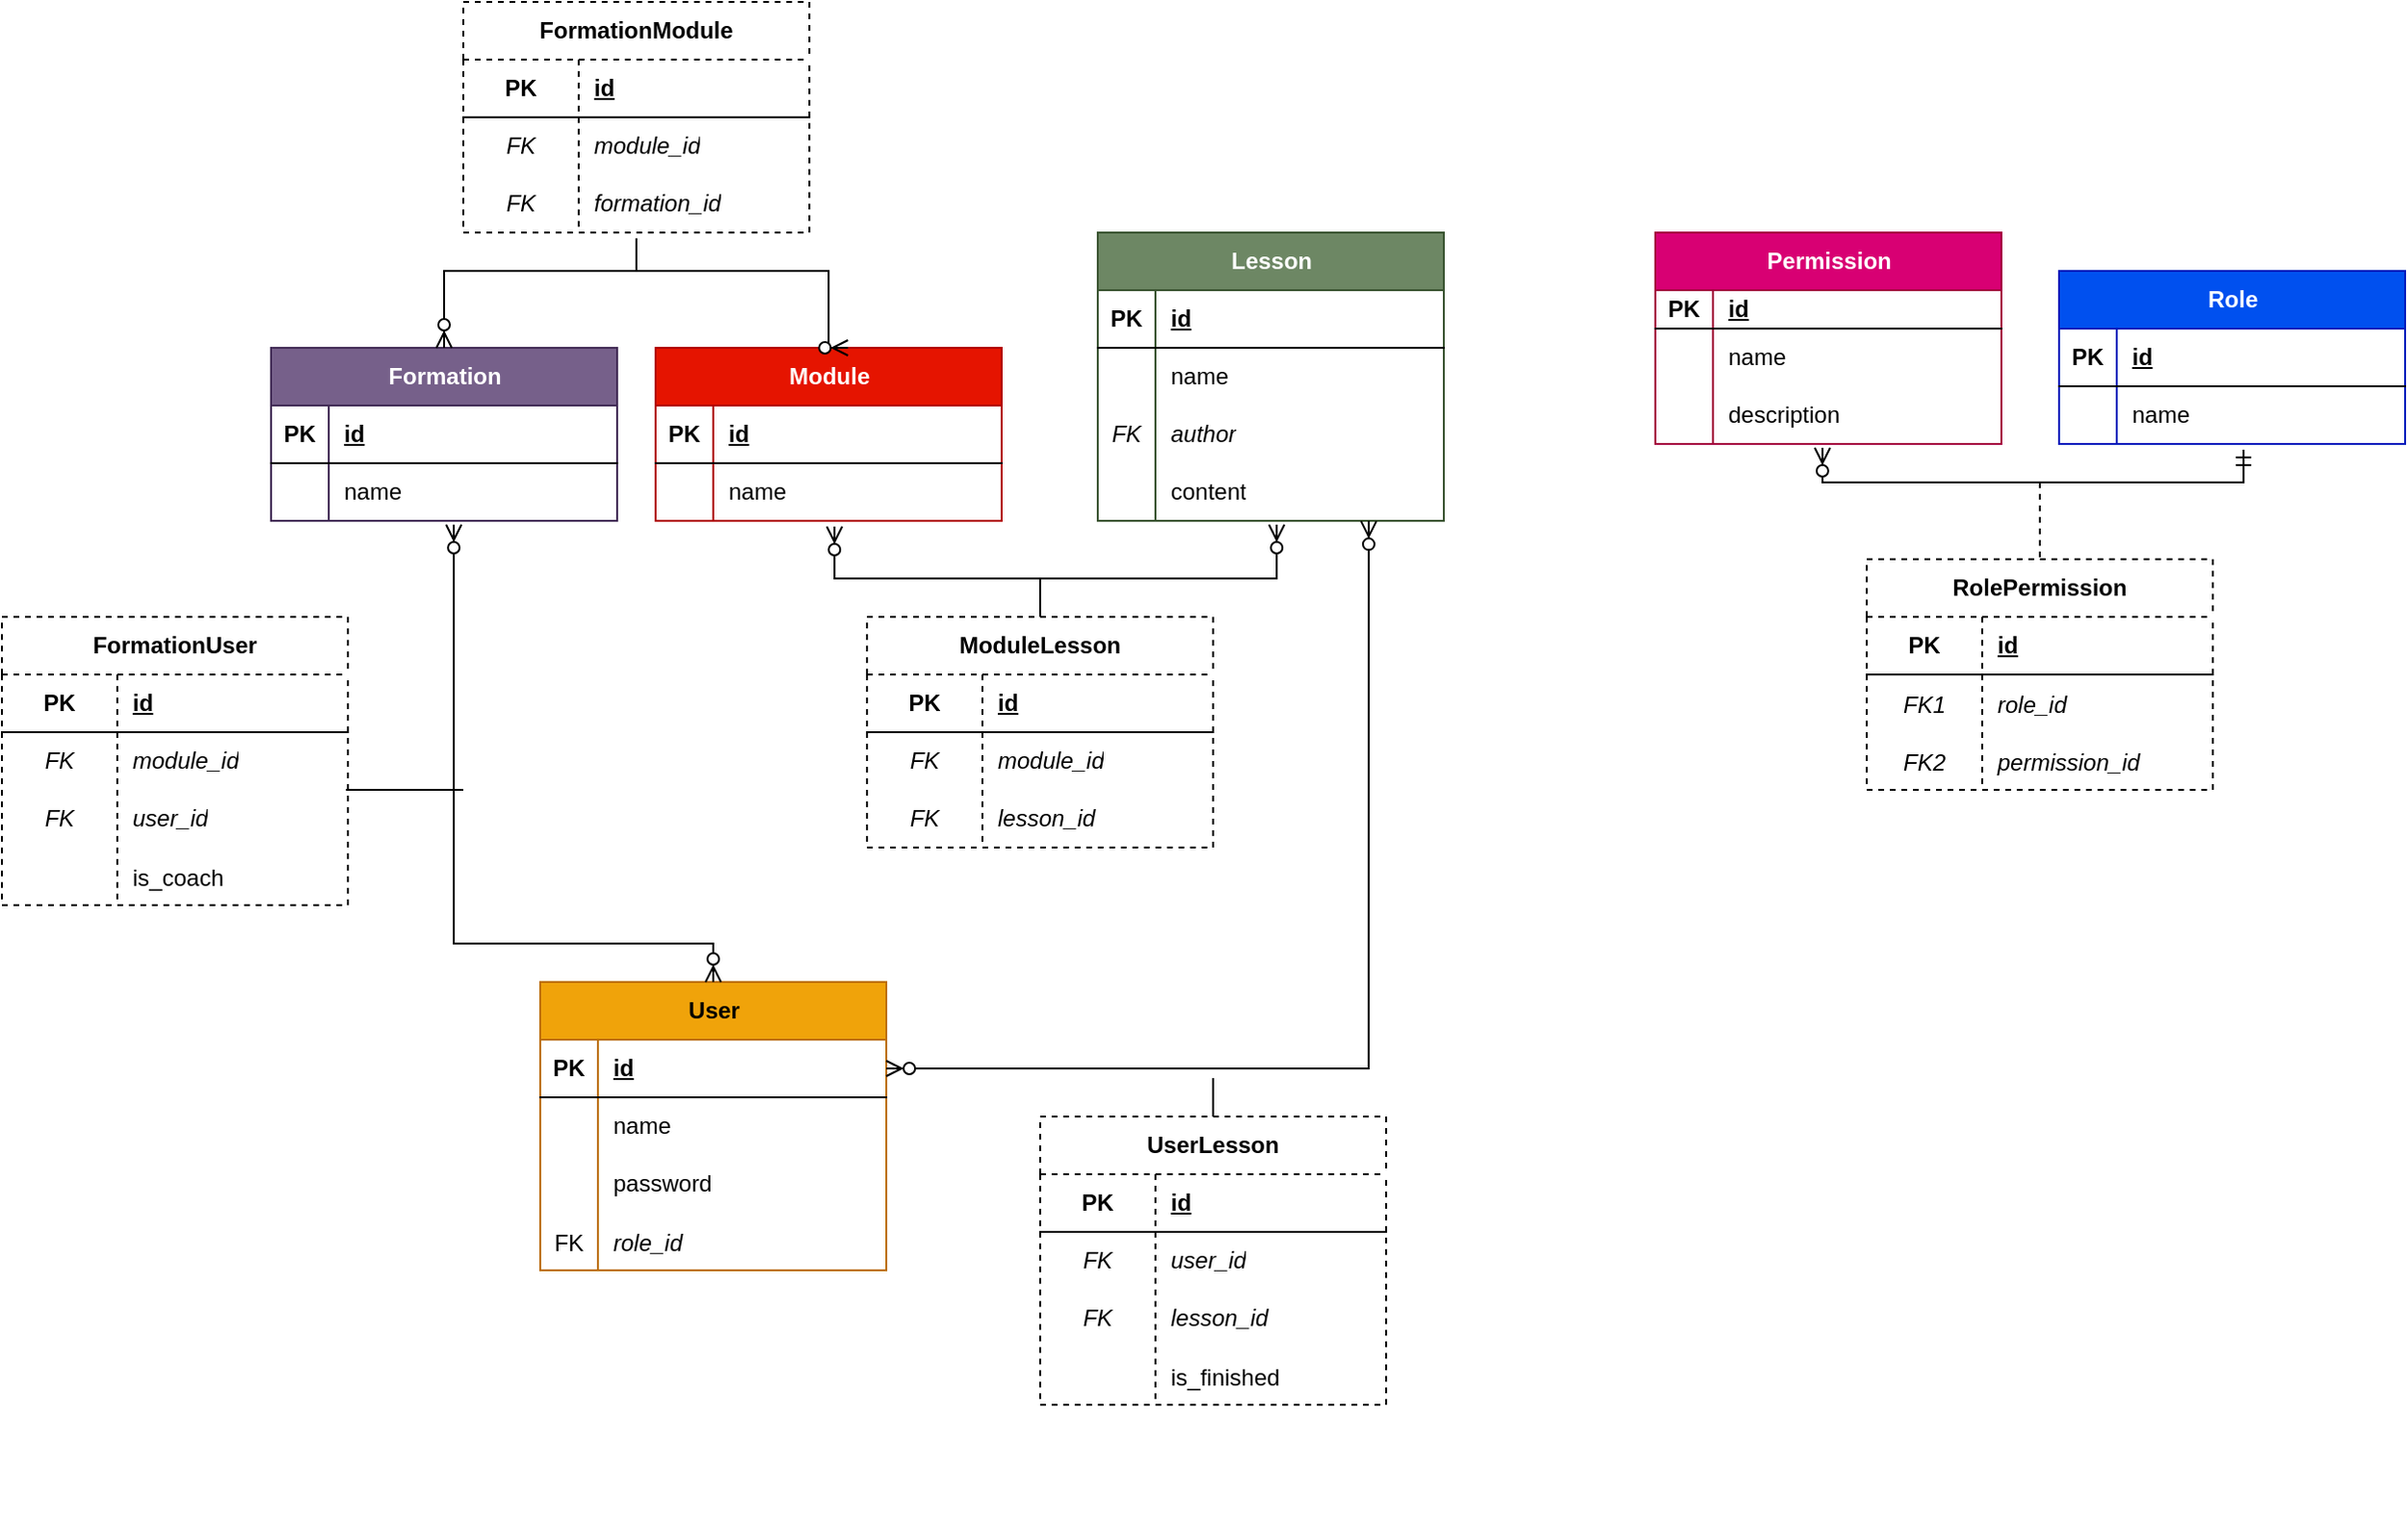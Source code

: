 <mxfile version="21.3.8" type="device">
  <diagram name="Page-1" id="-Mn5NI_oj-N9KPvQMoYc">
    <mxGraphModel dx="1707" dy="1621" grid="1" gridSize="10" guides="1" tooltips="1" connect="1" arrows="1" fold="1" page="1" pageScale="1" pageWidth="827" pageHeight="1169" math="0" shadow="0">
      <root>
        <mxCell id="0" />
        <mxCell id="1" parent="0" />
        <mxCell id="mLdJSYzuoMDJi5uCVays-27" value="Formation" style="shape=table;startSize=30;container=1;collapsible=1;childLayout=tableLayout;fixedRows=1;rowLines=0;fontStyle=1;align=center;resizeLast=1;html=1;labelBackgroundColor=none;fillColor=#76608a;strokeColor=#432D57;fontColor=#ffffff;" parent="1" vertex="1">
          <mxGeometry x="-80" y="-310" width="180" height="90" as="geometry" />
        </mxCell>
        <mxCell id="mLdJSYzuoMDJi5uCVays-28" value="" style="shape=tableRow;horizontal=0;startSize=0;swimlaneHead=0;swimlaneBody=0;fillColor=none;collapsible=0;dropTarget=0;points=[[0,0.5],[1,0.5]];portConstraint=eastwest;top=0;left=0;right=0;bottom=1;labelBackgroundColor=none;" parent="mLdJSYzuoMDJi5uCVays-27" vertex="1">
          <mxGeometry y="30" width="180" height="30" as="geometry" />
        </mxCell>
        <mxCell id="mLdJSYzuoMDJi5uCVays-29" value="PK" style="shape=partialRectangle;connectable=0;fillColor=none;top=0;left=0;bottom=0;right=0;fontStyle=1;overflow=hidden;whiteSpace=wrap;html=1;labelBackgroundColor=none;" parent="mLdJSYzuoMDJi5uCVays-28" vertex="1">
          <mxGeometry width="30" height="30" as="geometry">
            <mxRectangle width="30" height="30" as="alternateBounds" />
          </mxGeometry>
        </mxCell>
        <mxCell id="mLdJSYzuoMDJi5uCVays-30" value="id" style="shape=partialRectangle;connectable=0;fillColor=none;top=0;left=0;bottom=0;right=0;align=left;spacingLeft=6;fontStyle=5;overflow=hidden;whiteSpace=wrap;html=1;labelBackgroundColor=none;" parent="mLdJSYzuoMDJi5uCVays-28" vertex="1">
          <mxGeometry x="30" width="150" height="30" as="geometry">
            <mxRectangle width="150" height="30" as="alternateBounds" />
          </mxGeometry>
        </mxCell>
        <mxCell id="mLdJSYzuoMDJi5uCVays-31" value="" style="shape=tableRow;horizontal=0;startSize=0;swimlaneHead=0;swimlaneBody=0;fillColor=none;collapsible=0;dropTarget=0;points=[[0,0.5],[1,0.5]];portConstraint=eastwest;top=0;left=0;right=0;bottom=0;labelBackgroundColor=none;" parent="mLdJSYzuoMDJi5uCVays-27" vertex="1">
          <mxGeometry y="60" width="180" height="30" as="geometry" />
        </mxCell>
        <mxCell id="mLdJSYzuoMDJi5uCVays-32" value="" style="shape=partialRectangle;connectable=0;fillColor=none;top=0;left=0;bottom=0;right=0;editable=1;overflow=hidden;whiteSpace=wrap;html=1;labelBackgroundColor=none;" parent="mLdJSYzuoMDJi5uCVays-31" vertex="1">
          <mxGeometry width="30" height="30" as="geometry">
            <mxRectangle width="30" height="30" as="alternateBounds" />
          </mxGeometry>
        </mxCell>
        <mxCell id="mLdJSYzuoMDJi5uCVays-33" value="name" style="shape=partialRectangle;connectable=0;fillColor=none;top=0;left=0;bottom=0;right=0;align=left;spacingLeft=6;overflow=hidden;whiteSpace=wrap;html=1;labelBackgroundColor=none;" parent="mLdJSYzuoMDJi5uCVays-31" vertex="1">
          <mxGeometry x="30" width="150" height="30" as="geometry">
            <mxRectangle width="150" height="30" as="alternateBounds" />
          </mxGeometry>
        </mxCell>
        <mxCell id="mLdJSYzuoMDJi5uCVays-66" value="" style="shape=table;startSize=0;container=1;collapsible=1;childLayout=tableLayout;fixedRows=1;rowLines=0;fontStyle=0;align=center;resizeLast=1;strokeColor=none;fillColor=none;collapsible=0;whiteSpace=wrap;html=1;labelBackgroundColor=none;" parent="1" vertex="1">
          <mxGeometry x="100" y="270" width="180" height="30" as="geometry" />
        </mxCell>
        <mxCell id="mLdJSYzuoMDJi5uCVays-67" value="" style="shape=tableRow;horizontal=0;startSize=0;swimlaneHead=0;swimlaneBody=0;fillColor=none;collapsible=0;dropTarget=0;points=[[0,0.5],[1,0.5]];portConstraint=eastwest;top=0;left=0;right=0;bottom=0;labelBackgroundColor=none;" parent="mLdJSYzuoMDJi5uCVays-66" vertex="1">
          <mxGeometry width="180" height="30" as="geometry" />
        </mxCell>
        <mxCell id="mLdJSYzuoMDJi5uCVays-68" value="" style="shape=partialRectangle;connectable=0;fillColor=none;top=0;left=0;bottom=0;right=0;editable=1;overflow=hidden;labelBackgroundColor=none;" parent="mLdJSYzuoMDJi5uCVays-67" vertex="1">
          <mxGeometry width="30" height="30" as="geometry">
            <mxRectangle width="30" height="30" as="alternateBounds" />
          </mxGeometry>
        </mxCell>
        <mxCell id="mLdJSYzuoMDJi5uCVays-69" value="" style="shape=partialRectangle;connectable=0;fillColor=none;top=0;left=0;bottom=0;right=0;align=left;spacingLeft=6;overflow=hidden;labelBackgroundColor=none;" parent="mLdJSYzuoMDJi5uCVays-67" vertex="1">
          <mxGeometry x="30" width="150" height="30" as="geometry">
            <mxRectangle width="150" height="30" as="alternateBounds" />
          </mxGeometry>
        </mxCell>
        <mxCell id="mLdJSYzuoMDJi5uCVays-75" value="Module" style="shape=table;startSize=30;container=1;collapsible=1;childLayout=tableLayout;fixedRows=1;rowLines=0;fontStyle=1;align=center;resizeLast=1;html=1;labelBackgroundColor=none;fillColor=#e51400;strokeColor=#B20000;fontColor=#ffffff;" parent="1" vertex="1">
          <mxGeometry x="120" y="-310" width="180" height="90" as="geometry" />
        </mxCell>
        <mxCell id="mLdJSYzuoMDJi5uCVays-76" value="" style="shape=tableRow;horizontal=0;startSize=0;swimlaneHead=0;swimlaneBody=0;fillColor=none;collapsible=0;dropTarget=0;points=[[0,0.5],[1,0.5]];portConstraint=eastwest;top=0;left=0;right=0;bottom=1;labelBackgroundColor=none;" parent="mLdJSYzuoMDJi5uCVays-75" vertex="1">
          <mxGeometry y="30" width="180" height="30" as="geometry" />
        </mxCell>
        <mxCell id="mLdJSYzuoMDJi5uCVays-77" value="PK" style="shape=partialRectangle;connectable=0;fillColor=none;top=0;left=0;bottom=0;right=0;fontStyle=1;overflow=hidden;whiteSpace=wrap;html=1;labelBackgroundColor=none;" parent="mLdJSYzuoMDJi5uCVays-76" vertex="1">
          <mxGeometry width="30" height="30" as="geometry">
            <mxRectangle width="30" height="30" as="alternateBounds" />
          </mxGeometry>
        </mxCell>
        <mxCell id="mLdJSYzuoMDJi5uCVays-78" value="id" style="shape=partialRectangle;connectable=0;fillColor=none;top=0;left=0;bottom=0;right=0;align=left;spacingLeft=6;fontStyle=5;overflow=hidden;whiteSpace=wrap;html=1;labelBackgroundColor=none;" parent="mLdJSYzuoMDJi5uCVays-76" vertex="1">
          <mxGeometry x="30" width="150" height="30" as="geometry">
            <mxRectangle width="150" height="30" as="alternateBounds" />
          </mxGeometry>
        </mxCell>
        <mxCell id="mLdJSYzuoMDJi5uCVays-79" value="" style="shape=tableRow;horizontal=0;startSize=0;swimlaneHead=0;swimlaneBody=0;fillColor=none;collapsible=0;dropTarget=0;points=[[0,0.5],[1,0.5]];portConstraint=eastwest;top=0;left=0;right=0;bottom=0;labelBackgroundColor=none;" parent="mLdJSYzuoMDJi5uCVays-75" vertex="1">
          <mxGeometry y="60" width="180" height="30" as="geometry" />
        </mxCell>
        <mxCell id="mLdJSYzuoMDJi5uCVays-80" value="" style="shape=partialRectangle;connectable=0;fillColor=none;top=0;left=0;bottom=0;right=0;editable=1;overflow=hidden;whiteSpace=wrap;html=1;labelBackgroundColor=none;" parent="mLdJSYzuoMDJi5uCVays-79" vertex="1">
          <mxGeometry width="30" height="30" as="geometry">
            <mxRectangle width="30" height="30" as="alternateBounds" />
          </mxGeometry>
        </mxCell>
        <mxCell id="mLdJSYzuoMDJi5uCVays-81" value="name" style="shape=partialRectangle;connectable=0;fillColor=none;top=0;left=0;bottom=0;right=0;align=left;spacingLeft=6;overflow=hidden;whiteSpace=wrap;html=1;labelBackgroundColor=none;" parent="mLdJSYzuoMDJi5uCVays-79" vertex="1">
          <mxGeometry x="30" width="150" height="30" as="geometry">
            <mxRectangle width="150" height="30" as="alternateBounds" />
          </mxGeometry>
        </mxCell>
        <mxCell id="mLdJSYzuoMDJi5uCVays-88" value="Lesson" style="shape=table;startSize=30;container=1;collapsible=1;childLayout=tableLayout;fixedRows=1;rowLines=0;fontStyle=1;align=center;resizeLast=1;html=1;labelBackgroundColor=none;fillColor=#6d8764;strokeColor=#3A5431;fontColor=#ffffff;" parent="1" vertex="1">
          <mxGeometry x="350" y="-370" width="180" height="150" as="geometry" />
        </mxCell>
        <mxCell id="mLdJSYzuoMDJi5uCVays-89" value="" style="shape=tableRow;horizontal=0;startSize=0;swimlaneHead=0;swimlaneBody=0;fillColor=none;collapsible=0;dropTarget=0;points=[[0,0.5],[1,0.5]];portConstraint=eastwest;top=0;left=0;right=0;bottom=1;labelBackgroundColor=none;" parent="mLdJSYzuoMDJi5uCVays-88" vertex="1">
          <mxGeometry y="30" width="180" height="30" as="geometry" />
        </mxCell>
        <mxCell id="mLdJSYzuoMDJi5uCVays-90" value="PK" style="shape=partialRectangle;connectable=0;fillColor=none;top=0;left=0;bottom=0;right=0;fontStyle=1;overflow=hidden;whiteSpace=wrap;html=1;labelBackgroundColor=none;" parent="mLdJSYzuoMDJi5uCVays-89" vertex="1">
          <mxGeometry width="30" height="30" as="geometry">
            <mxRectangle width="30" height="30" as="alternateBounds" />
          </mxGeometry>
        </mxCell>
        <mxCell id="mLdJSYzuoMDJi5uCVays-91" value="id" style="shape=partialRectangle;connectable=0;fillColor=none;top=0;left=0;bottom=0;right=0;align=left;spacingLeft=6;fontStyle=5;overflow=hidden;whiteSpace=wrap;html=1;labelBackgroundColor=none;" parent="mLdJSYzuoMDJi5uCVays-89" vertex="1">
          <mxGeometry x="30" width="150" height="30" as="geometry">
            <mxRectangle width="150" height="30" as="alternateBounds" />
          </mxGeometry>
        </mxCell>
        <mxCell id="mLdJSYzuoMDJi5uCVays-92" value="" style="shape=tableRow;horizontal=0;startSize=0;swimlaneHead=0;swimlaneBody=0;fillColor=none;collapsible=0;dropTarget=0;points=[[0,0.5],[1,0.5]];portConstraint=eastwest;top=0;left=0;right=0;bottom=0;labelBackgroundColor=none;" parent="mLdJSYzuoMDJi5uCVays-88" vertex="1">
          <mxGeometry y="60" width="180" height="30" as="geometry" />
        </mxCell>
        <mxCell id="mLdJSYzuoMDJi5uCVays-93" value="" style="shape=partialRectangle;connectable=0;fillColor=none;top=0;left=0;bottom=0;right=0;editable=1;overflow=hidden;whiteSpace=wrap;html=1;labelBackgroundColor=none;" parent="mLdJSYzuoMDJi5uCVays-92" vertex="1">
          <mxGeometry width="30" height="30" as="geometry">
            <mxRectangle width="30" height="30" as="alternateBounds" />
          </mxGeometry>
        </mxCell>
        <mxCell id="mLdJSYzuoMDJi5uCVays-94" value="name" style="shape=partialRectangle;connectable=0;fillColor=none;top=0;left=0;bottom=0;right=0;align=left;spacingLeft=6;overflow=hidden;whiteSpace=wrap;html=1;labelBackgroundColor=none;" parent="mLdJSYzuoMDJi5uCVays-92" vertex="1">
          <mxGeometry x="30" width="150" height="30" as="geometry">
            <mxRectangle width="150" height="30" as="alternateBounds" />
          </mxGeometry>
        </mxCell>
        <mxCell id="mLdJSYzuoMDJi5uCVays-95" value="" style="shape=tableRow;horizontal=0;startSize=0;swimlaneHead=0;swimlaneBody=0;fillColor=none;collapsible=0;dropTarget=0;points=[[0,0.5],[1,0.5]];portConstraint=eastwest;top=0;left=0;right=0;bottom=0;labelBackgroundColor=none;" parent="mLdJSYzuoMDJi5uCVays-88" vertex="1">
          <mxGeometry y="90" width="180" height="30" as="geometry" />
        </mxCell>
        <mxCell id="mLdJSYzuoMDJi5uCVays-96" value="&lt;i&gt;FK&lt;/i&gt;" style="shape=partialRectangle;connectable=0;fillColor=none;top=0;left=0;bottom=0;right=0;editable=1;overflow=hidden;whiteSpace=wrap;html=1;labelBackgroundColor=none;" parent="mLdJSYzuoMDJi5uCVays-95" vertex="1">
          <mxGeometry width="30" height="30" as="geometry">
            <mxRectangle width="30" height="30" as="alternateBounds" />
          </mxGeometry>
        </mxCell>
        <mxCell id="mLdJSYzuoMDJi5uCVays-97" value="&lt;i&gt;author&lt;/i&gt;" style="shape=partialRectangle;connectable=0;fillColor=none;top=0;left=0;bottom=0;right=0;align=left;spacingLeft=6;overflow=hidden;whiteSpace=wrap;html=1;labelBackgroundColor=none;" parent="mLdJSYzuoMDJi5uCVays-95" vertex="1">
          <mxGeometry x="30" width="150" height="30" as="geometry">
            <mxRectangle width="150" height="30" as="alternateBounds" />
          </mxGeometry>
        </mxCell>
        <mxCell id="mLdJSYzuoMDJi5uCVays-98" value="" style="shape=tableRow;horizontal=0;startSize=0;swimlaneHead=0;swimlaneBody=0;fillColor=none;collapsible=0;dropTarget=0;points=[[0,0.5],[1,0.5]];portConstraint=eastwest;top=0;left=0;right=0;bottom=0;labelBackgroundColor=none;" parent="mLdJSYzuoMDJi5uCVays-88" vertex="1">
          <mxGeometry y="120" width="180" height="30" as="geometry" />
        </mxCell>
        <mxCell id="mLdJSYzuoMDJi5uCVays-99" value="" style="shape=partialRectangle;connectable=0;fillColor=none;top=0;left=0;bottom=0;right=0;editable=1;overflow=hidden;whiteSpace=wrap;html=1;labelBackgroundColor=none;" parent="mLdJSYzuoMDJi5uCVays-98" vertex="1">
          <mxGeometry width="30" height="30" as="geometry">
            <mxRectangle width="30" height="30" as="alternateBounds" />
          </mxGeometry>
        </mxCell>
        <mxCell id="mLdJSYzuoMDJi5uCVays-100" value="content" style="shape=partialRectangle;connectable=0;fillColor=none;top=0;left=0;bottom=0;right=0;align=left;spacingLeft=6;overflow=hidden;whiteSpace=wrap;html=1;labelBackgroundColor=none;" parent="mLdJSYzuoMDJi5uCVays-98" vertex="1">
          <mxGeometry x="30" width="150" height="30" as="geometry">
            <mxRectangle width="150" height="30" as="alternateBounds" />
          </mxGeometry>
        </mxCell>
        <mxCell id="mLdJSYzuoMDJi5uCVays-101" value="User" style="shape=table;startSize=30;container=1;collapsible=1;childLayout=tableLayout;fixedRows=1;rowLines=0;fontStyle=1;align=center;resizeLast=1;html=1;labelBackgroundColor=none;fillColor=#f0a30a;fontColor=#000000;strokeColor=#BD7000;" parent="1" vertex="1">
          <mxGeometry x="60" y="20" width="180" height="150" as="geometry" />
        </mxCell>
        <mxCell id="mLdJSYzuoMDJi5uCVays-102" value="" style="shape=tableRow;horizontal=0;startSize=0;swimlaneHead=0;swimlaneBody=0;fillColor=none;collapsible=0;dropTarget=0;points=[[0,0.5],[1,0.5]];portConstraint=eastwest;top=0;left=0;right=0;bottom=1;labelBackgroundColor=none;" parent="mLdJSYzuoMDJi5uCVays-101" vertex="1">
          <mxGeometry y="30" width="180" height="30" as="geometry" />
        </mxCell>
        <mxCell id="mLdJSYzuoMDJi5uCVays-103" value="PK" style="shape=partialRectangle;connectable=0;fillColor=none;top=0;left=0;bottom=0;right=0;fontStyle=1;overflow=hidden;whiteSpace=wrap;html=1;labelBackgroundColor=none;" parent="mLdJSYzuoMDJi5uCVays-102" vertex="1">
          <mxGeometry width="30" height="30" as="geometry">
            <mxRectangle width="30" height="30" as="alternateBounds" />
          </mxGeometry>
        </mxCell>
        <mxCell id="mLdJSYzuoMDJi5uCVays-104" value="id" style="shape=partialRectangle;connectable=0;fillColor=none;top=0;left=0;bottom=0;right=0;align=left;spacingLeft=6;fontStyle=5;overflow=hidden;whiteSpace=wrap;html=1;labelBackgroundColor=none;" parent="mLdJSYzuoMDJi5uCVays-102" vertex="1">
          <mxGeometry x="30" width="150" height="30" as="geometry">
            <mxRectangle width="150" height="30" as="alternateBounds" />
          </mxGeometry>
        </mxCell>
        <mxCell id="mLdJSYzuoMDJi5uCVays-105" value="" style="shape=tableRow;horizontal=0;startSize=0;swimlaneHead=0;swimlaneBody=0;fillColor=none;collapsible=0;dropTarget=0;points=[[0,0.5],[1,0.5]];portConstraint=eastwest;top=0;left=0;right=0;bottom=0;labelBackgroundColor=none;" parent="mLdJSYzuoMDJi5uCVays-101" vertex="1">
          <mxGeometry y="60" width="180" height="30" as="geometry" />
        </mxCell>
        <mxCell id="mLdJSYzuoMDJi5uCVays-106" value="" style="shape=partialRectangle;connectable=0;fillColor=none;top=0;left=0;bottom=0;right=0;editable=1;overflow=hidden;whiteSpace=wrap;html=1;labelBackgroundColor=none;" parent="mLdJSYzuoMDJi5uCVays-105" vertex="1">
          <mxGeometry width="30" height="30" as="geometry">
            <mxRectangle width="30" height="30" as="alternateBounds" />
          </mxGeometry>
        </mxCell>
        <mxCell id="mLdJSYzuoMDJi5uCVays-107" value="name" style="shape=partialRectangle;connectable=0;fillColor=none;top=0;left=0;bottom=0;right=0;align=left;spacingLeft=6;overflow=hidden;whiteSpace=wrap;html=1;labelBackgroundColor=none;" parent="mLdJSYzuoMDJi5uCVays-105" vertex="1">
          <mxGeometry x="30" width="150" height="30" as="geometry">
            <mxRectangle width="150" height="30" as="alternateBounds" />
          </mxGeometry>
        </mxCell>
        <mxCell id="mLdJSYzuoMDJi5uCVays-108" value="" style="shape=tableRow;horizontal=0;startSize=0;swimlaneHead=0;swimlaneBody=0;fillColor=none;collapsible=0;dropTarget=0;points=[[0,0.5],[1,0.5]];portConstraint=eastwest;top=0;left=0;right=0;bottom=0;labelBackgroundColor=none;" parent="mLdJSYzuoMDJi5uCVays-101" vertex="1">
          <mxGeometry y="90" width="180" height="30" as="geometry" />
        </mxCell>
        <mxCell id="mLdJSYzuoMDJi5uCVays-109" value="" style="shape=partialRectangle;connectable=0;fillColor=none;top=0;left=0;bottom=0;right=0;editable=1;overflow=hidden;whiteSpace=wrap;html=1;labelBackgroundColor=none;" parent="mLdJSYzuoMDJi5uCVays-108" vertex="1">
          <mxGeometry width="30" height="30" as="geometry">
            <mxRectangle width="30" height="30" as="alternateBounds" />
          </mxGeometry>
        </mxCell>
        <mxCell id="mLdJSYzuoMDJi5uCVays-110" value="password" style="shape=partialRectangle;connectable=0;fillColor=none;top=0;left=0;bottom=0;right=0;align=left;spacingLeft=6;overflow=hidden;whiteSpace=wrap;html=1;labelBackgroundColor=none;" parent="mLdJSYzuoMDJi5uCVays-108" vertex="1">
          <mxGeometry x="30" width="150" height="30" as="geometry">
            <mxRectangle width="150" height="30" as="alternateBounds" />
          </mxGeometry>
        </mxCell>
        <mxCell id="mLdJSYzuoMDJi5uCVays-114" value="" style="shape=tableRow;horizontal=0;startSize=0;swimlaneHead=0;swimlaneBody=0;fillColor=none;collapsible=0;dropTarget=0;points=[[0,0.5],[1,0.5]];portConstraint=eastwest;top=0;left=0;right=0;bottom=0;labelBackgroundColor=none;" parent="mLdJSYzuoMDJi5uCVays-101" vertex="1">
          <mxGeometry y="120" width="180" height="30" as="geometry" />
        </mxCell>
        <mxCell id="mLdJSYzuoMDJi5uCVays-115" value="FK" style="shape=partialRectangle;connectable=0;fillColor=none;top=0;left=0;bottom=0;right=0;editable=1;overflow=hidden;labelBackgroundColor=none;" parent="mLdJSYzuoMDJi5uCVays-114" vertex="1">
          <mxGeometry width="30" height="30" as="geometry">
            <mxRectangle width="30" height="30" as="alternateBounds" />
          </mxGeometry>
        </mxCell>
        <mxCell id="mLdJSYzuoMDJi5uCVays-116" value="role_id" style="shape=partialRectangle;connectable=0;fillColor=none;top=0;left=0;bottom=0;right=0;align=left;spacingLeft=6;overflow=hidden;fontStyle=2;labelBackgroundColor=none;" parent="mLdJSYzuoMDJi5uCVays-114" vertex="1">
          <mxGeometry x="30" width="150" height="30" as="geometry">
            <mxRectangle width="150" height="30" as="alternateBounds" />
          </mxGeometry>
        </mxCell>
        <mxCell id="_T42qyq0EAZV9GLCf-Pj-48" value="FormationModule" style="shape=table;startSize=30;container=1;collapsible=1;childLayout=tableLayout;fixedRows=1;rowLines=0;fontStyle=1;align=center;resizeLast=1;html=1;whiteSpace=wrap;dashed=1;" parent="1" vertex="1">
          <mxGeometry x="20" y="-490" width="180" height="120" as="geometry" />
        </mxCell>
        <mxCell id="_T42qyq0EAZV9GLCf-Pj-52" value="" style="shape=tableRow;horizontal=0;startSize=0;swimlaneHead=0;swimlaneBody=0;fillColor=none;collapsible=0;dropTarget=0;points=[[0,0.5],[1,0.5]];portConstraint=eastwest;top=0;left=0;right=0;bottom=1;html=1;" parent="_T42qyq0EAZV9GLCf-Pj-48" vertex="1">
          <mxGeometry y="30" width="180" height="30" as="geometry" />
        </mxCell>
        <mxCell id="_T42qyq0EAZV9GLCf-Pj-53" value="PK" style="shape=partialRectangle;connectable=0;fillColor=none;top=0;left=0;bottom=0;right=0;fontStyle=1;overflow=hidden;html=1;whiteSpace=wrap;" parent="_T42qyq0EAZV9GLCf-Pj-52" vertex="1">
          <mxGeometry width="60" height="30" as="geometry">
            <mxRectangle width="60" height="30" as="alternateBounds" />
          </mxGeometry>
        </mxCell>
        <mxCell id="_T42qyq0EAZV9GLCf-Pj-54" value="id" style="shape=partialRectangle;connectable=0;fillColor=none;top=0;left=0;bottom=0;right=0;align=left;spacingLeft=6;fontStyle=5;overflow=hidden;html=1;whiteSpace=wrap;" parent="_T42qyq0EAZV9GLCf-Pj-52" vertex="1">
          <mxGeometry x="60" width="120" height="30" as="geometry">
            <mxRectangle width="120" height="30" as="alternateBounds" />
          </mxGeometry>
        </mxCell>
        <mxCell id="_T42qyq0EAZV9GLCf-Pj-55" value="" style="shape=tableRow;horizontal=0;startSize=0;swimlaneHead=0;swimlaneBody=0;fillColor=none;collapsible=0;dropTarget=0;points=[[0,0.5],[1,0.5]];portConstraint=eastwest;top=0;left=0;right=0;bottom=0;html=1;" parent="_T42qyq0EAZV9GLCf-Pj-48" vertex="1">
          <mxGeometry y="60" width="180" height="30" as="geometry" />
        </mxCell>
        <mxCell id="_T42qyq0EAZV9GLCf-Pj-56" value="&lt;i&gt;FK&lt;/i&gt;" style="shape=partialRectangle;connectable=0;fillColor=none;top=0;left=0;bottom=0;right=0;editable=1;overflow=hidden;html=1;whiteSpace=wrap;" parent="_T42qyq0EAZV9GLCf-Pj-55" vertex="1">
          <mxGeometry width="60" height="30" as="geometry">
            <mxRectangle width="60" height="30" as="alternateBounds" />
          </mxGeometry>
        </mxCell>
        <mxCell id="_T42qyq0EAZV9GLCf-Pj-57" value="&lt;i&gt;module_id&lt;/i&gt;" style="shape=partialRectangle;connectable=0;fillColor=none;top=0;left=0;bottom=0;right=0;align=left;spacingLeft=6;overflow=hidden;html=1;whiteSpace=wrap;" parent="_T42qyq0EAZV9GLCf-Pj-55" vertex="1">
          <mxGeometry x="60" width="120" height="30" as="geometry">
            <mxRectangle width="120" height="30" as="alternateBounds" />
          </mxGeometry>
        </mxCell>
        <mxCell id="_T42qyq0EAZV9GLCf-Pj-58" value="" style="shape=tableRow;horizontal=0;startSize=0;swimlaneHead=0;swimlaneBody=0;fillColor=none;collapsible=0;dropTarget=0;points=[[0,0.5],[1,0.5]];portConstraint=eastwest;top=0;left=0;right=0;bottom=0;html=1;" parent="_T42qyq0EAZV9GLCf-Pj-48" vertex="1">
          <mxGeometry y="90" width="180" height="30" as="geometry" />
        </mxCell>
        <mxCell id="_T42qyq0EAZV9GLCf-Pj-59" value="&lt;i&gt;FK&lt;/i&gt;" style="shape=partialRectangle;connectable=0;fillColor=none;top=0;left=0;bottom=0;right=0;editable=1;overflow=hidden;html=1;whiteSpace=wrap;" parent="_T42qyq0EAZV9GLCf-Pj-58" vertex="1">
          <mxGeometry width="60" height="30" as="geometry">
            <mxRectangle width="60" height="30" as="alternateBounds" />
          </mxGeometry>
        </mxCell>
        <mxCell id="_T42qyq0EAZV9GLCf-Pj-60" value="&lt;i&gt;formation_id&lt;/i&gt;" style="shape=partialRectangle;connectable=0;fillColor=none;top=0;left=0;bottom=0;right=0;align=left;spacingLeft=6;overflow=hidden;html=1;whiteSpace=wrap;" parent="_T42qyq0EAZV9GLCf-Pj-58" vertex="1">
          <mxGeometry x="60" width="120" height="30" as="geometry">
            <mxRectangle width="120" height="30" as="alternateBounds" />
          </mxGeometry>
        </mxCell>
        <mxCell id="_T42qyq0EAZV9GLCf-Pj-61" value="" style="endArrow=none;html=1;rounded=0;exitX=0.5;exitY=1.1;exitDx=0;exitDy=0;exitPerimeter=0;" parent="1" source="_T42qyq0EAZV9GLCf-Pj-58" edge="1">
          <mxGeometry relative="1" as="geometry">
            <mxPoint x="150" y="-220" as="sourcePoint" />
            <mxPoint x="110" y="-350" as="targetPoint" />
          </mxGeometry>
        </mxCell>
        <mxCell id="_T42qyq0EAZV9GLCf-Pj-62" value="" style="edgeStyle=orthogonalEdgeStyle;fontSize=12;html=1;endArrow=ERzeroToMany;endFill=1;startArrow=ERzeroToMany;rounded=0;entryX=0.556;entryY=0;entryDx=0;entryDy=0;entryPerimeter=0;exitX=0.5;exitY=0;exitDx=0;exitDy=0;" parent="1" source="mLdJSYzuoMDJi5uCVays-27" target="mLdJSYzuoMDJi5uCVays-75" edge="1">
          <mxGeometry width="100" height="100" relative="1" as="geometry">
            <mxPoint x="-40" y="-10" as="sourcePoint" />
            <mxPoint x="-20" y="-140" as="targetPoint" />
            <Array as="points">
              <mxPoint x="10" y="-350" />
              <mxPoint x="210" y="-350" />
              <mxPoint x="210" y="-310" />
            </Array>
          </mxGeometry>
        </mxCell>
        <mxCell id="_T42qyq0EAZV9GLCf-Pj-63" value="" style="edgeStyle=elbowEdgeStyle;fontSize=12;html=1;endArrow=ERzeroToMany;endFill=1;startArrow=ERzeroToMany;rounded=0;entryX=0.517;entryY=1.067;entryDx=0;entryDy=0;entryPerimeter=0;exitX=0.517;exitY=1.1;exitDx=0;exitDy=0;exitPerimeter=0;" parent="1" source="mLdJSYzuoMDJi5uCVays-79" target="mLdJSYzuoMDJi5uCVays-98" edge="1">
          <mxGeometry width="100" height="100" relative="1" as="geometry">
            <mxPoint x="200" y="-70" as="sourcePoint" />
            <mxPoint x="300" y="-170" as="targetPoint" />
            <Array as="points">
              <mxPoint x="330" y="-190" />
            </Array>
          </mxGeometry>
        </mxCell>
        <mxCell id="_T42qyq0EAZV9GLCf-Pj-64" value="" style="endArrow=none;html=1;rounded=0;entryX=0.5;entryY=0;entryDx=0;entryDy=0;" parent="1" target="_T42qyq0EAZV9GLCf-Pj-65" edge="1">
          <mxGeometry relative="1" as="geometry">
            <mxPoint x="320" y="-190" as="sourcePoint" />
            <mxPoint x="200" y="-130" as="targetPoint" />
          </mxGeometry>
        </mxCell>
        <mxCell id="_T42qyq0EAZV9GLCf-Pj-65" value="ModuleLesson" style="shape=table;startSize=30;container=1;collapsible=1;childLayout=tableLayout;fixedRows=1;rowLines=0;fontStyle=1;align=center;resizeLast=1;html=1;whiteSpace=wrap;dashed=1;" parent="1" vertex="1">
          <mxGeometry x="230" y="-170" width="180" height="120" as="geometry" />
        </mxCell>
        <mxCell id="_T42qyq0EAZV9GLCf-Pj-66" value="" style="shape=tableRow;horizontal=0;startSize=0;swimlaneHead=0;swimlaneBody=0;fillColor=none;collapsible=0;dropTarget=0;points=[[0,0.5],[1,0.5]];portConstraint=eastwest;top=0;left=0;right=0;bottom=1;html=1;" parent="_T42qyq0EAZV9GLCf-Pj-65" vertex="1">
          <mxGeometry y="30" width="180" height="30" as="geometry" />
        </mxCell>
        <mxCell id="_T42qyq0EAZV9GLCf-Pj-67" value="PK" style="shape=partialRectangle;connectable=0;fillColor=none;top=0;left=0;bottom=0;right=0;fontStyle=1;overflow=hidden;html=1;whiteSpace=wrap;" parent="_T42qyq0EAZV9GLCf-Pj-66" vertex="1">
          <mxGeometry width="60" height="30" as="geometry">
            <mxRectangle width="60" height="30" as="alternateBounds" />
          </mxGeometry>
        </mxCell>
        <mxCell id="_T42qyq0EAZV9GLCf-Pj-68" value="id" style="shape=partialRectangle;connectable=0;fillColor=none;top=0;left=0;bottom=0;right=0;align=left;spacingLeft=6;fontStyle=5;overflow=hidden;html=1;whiteSpace=wrap;" parent="_T42qyq0EAZV9GLCf-Pj-66" vertex="1">
          <mxGeometry x="60" width="120" height="30" as="geometry">
            <mxRectangle width="120" height="30" as="alternateBounds" />
          </mxGeometry>
        </mxCell>
        <mxCell id="_T42qyq0EAZV9GLCf-Pj-69" value="" style="shape=tableRow;horizontal=0;startSize=0;swimlaneHead=0;swimlaneBody=0;fillColor=none;collapsible=0;dropTarget=0;points=[[0,0.5],[1,0.5]];portConstraint=eastwest;top=0;left=0;right=0;bottom=0;html=1;" parent="_T42qyq0EAZV9GLCf-Pj-65" vertex="1">
          <mxGeometry y="60" width="180" height="30" as="geometry" />
        </mxCell>
        <mxCell id="_T42qyq0EAZV9GLCf-Pj-70" value="&lt;i&gt;FK&lt;/i&gt;" style="shape=partialRectangle;connectable=0;fillColor=none;top=0;left=0;bottom=0;right=0;editable=1;overflow=hidden;html=1;whiteSpace=wrap;" parent="_T42qyq0EAZV9GLCf-Pj-69" vertex="1">
          <mxGeometry width="60" height="30" as="geometry">
            <mxRectangle width="60" height="30" as="alternateBounds" />
          </mxGeometry>
        </mxCell>
        <mxCell id="_T42qyq0EAZV9GLCf-Pj-71" value="&lt;i&gt;module_id&lt;/i&gt;" style="shape=partialRectangle;connectable=0;fillColor=none;top=0;left=0;bottom=0;right=0;align=left;spacingLeft=6;overflow=hidden;html=1;whiteSpace=wrap;" parent="_T42qyq0EAZV9GLCf-Pj-69" vertex="1">
          <mxGeometry x="60" width="120" height="30" as="geometry">
            <mxRectangle width="120" height="30" as="alternateBounds" />
          </mxGeometry>
        </mxCell>
        <mxCell id="_T42qyq0EAZV9GLCf-Pj-72" value="" style="shape=tableRow;horizontal=0;startSize=0;swimlaneHead=0;swimlaneBody=0;fillColor=none;collapsible=0;dropTarget=0;points=[[0,0.5],[1,0.5]];portConstraint=eastwest;top=0;left=0;right=0;bottom=0;html=1;" parent="_T42qyq0EAZV9GLCf-Pj-65" vertex="1">
          <mxGeometry y="90" width="180" height="30" as="geometry" />
        </mxCell>
        <mxCell id="_T42qyq0EAZV9GLCf-Pj-73" value="&lt;i&gt;FK&lt;/i&gt;" style="shape=partialRectangle;connectable=0;fillColor=none;top=0;left=0;bottom=0;right=0;editable=1;overflow=hidden;html=1;whiteSpace=wrap;" parent="_T42qyq0EAZV9GLCf-Pj-72" vertex="1">
          <mxGeometry width="60" height="30" as="geometry">
            <mxRectangle width="60" height="30" as="alternateBounds" />
          </mxGeometry>
        </mxCell>
        <mxCell id="_T42qyq0EAZV9GLCf-Pj-74" value="&lt;i&gt;lesson_id&lt;/i&gt;" style="shape=partialRectangle;connectable=0;fillColor=none;top=0;left=0;bottom=0;right=0;align=left;spacingLeft=6;overflow=hidden;html=1;whiteSpace=wrap;" parent="_T42qyq0EAZV9GLCf-Pj-72" vertex="1">
          <mxGeometry x="60" width="120" height="30" as="geometry">
            <mxRectangle width="120" height="30" as="alternateBounds" />
          </mxGeometry>
        </mxCell>
        <mxCell id="_T42qyq0EAZV9GLCf-Pj-75" value="FormationUser" style="shape=table;startSize=30;container=1;collapsible=1;childLayout=tableLayout;fixedRows=1;rowLines=0;fontStyle=1;align=center;resizeLast=1;html=1;whiteSpace=wrap;dashed=1;" parent="1" vertex="1">
          <mxGeometry x="-220" y="-170" width="180" height="150" as="geometry" />
        </mxCell>
        <mxCell id="_T42qyq0EAZV9GLCf-Pj-76" value="" style="shape=tableRow;horizontal=0;startSize=0;swimlaneHead=0;swimlaneBody=0;fillColor=none;collapsible=0;dropTarget=0;points=[[0,0.5],[1,0.5]];portConstraint=eastwest;top=0;left=0;right=0;bottom=1;html=1;" parent="_T42qyq0EAZV9GLCf-Pj-75" vertex="1">
          <mxGeometry y="30" width="180" height="30" as="geometry" />
        </mxCell>
        <mxCell id="_T42qyq0EAZV9GLCf-Pj-77" value="PK" style="shape=partialRectangle;connectable=0;fillColor=none;top=0;left=0;bottom=0;right=0;fontStyle=1;overflow=hidden;html=1;whiteSpace=wrap;" parent="_T42qyq0EAZV9GLCf-Pj-76" vertex="1">
          <mxGeometry width="60" height="30" as="geometry">
            <mxRectangle width="60" height="30" as="alternateBounds" />
          </mxGeometry>
        </mxCell>
        <mxCell id="_T42qyq0EAZV9GLCf-Pj-78" value="id" style="shape=partialRectangle;connectable=0;fillColor=none;top=0;left=0;bottom=0;right=0;align=left;spacingLeft=6;fontStyle=5;overflow=hidden;html=1;whiteSpace=wrap;" parent="_T42qyq0EAZV9GLCf-Pj-76" vertex="1">
          <mxGeometry x="60" width="120" height="30" as="geometry">
            <mxRectangle width="120" height="30" as="alternateBounds" />
          </mxGeometry>
        </mxCell>
        <mxCell id="_T42qyq0EAZV9GLCf-Pj-79" value="" style="shape=tableRow;horizontal=0;startSize=0;swimlaneHead=0;swimlaneBody=0;fillColor=none;collapsible=0;dropTarget=0;points=[[0,0.5],[1,0.5]];portConstraint=eastwest;top=0;left=0;right=0;bottom=0;html=1;" parent="_T42qyq0EAZV9GLCf-Pj-75" vertex="1">
          <mxGeometry y="60" width="180" height="30" as="geometry" />
        </mxCell>
        <mxCell id="_T42qyq0EAZV9GLCf-Pj-80" value="&lt;i&gt;FK&lt;/i&gt;" style="shape=partialRectangle;connectable=0;fillColor=none;top=0;left=0;bottom=0;right=0;editable=1;overflow=hidden;html=1;whiteSpace=wrap;" parent="_T42qyq0EAZV9GLCf-Pj-79" vertex="1">
          <mxGeometry width="60" height="30" as="geometry">
            <mxRectangle width="60" height="30" as="alternateBounds" />
          </mxGeometry>
        </mxCell>
        <mxCell id="_T42qyq0EAZV9GLCf-Pj-81" value="&lt;i&gt;module_id&lt;/i&gt;" style="shape=partialRectangle;connectable=0;fillColor=none;top=0;left=0;bottom=0;right=0;align=left;spacingLeft=6;overflow=hidden;html=1;whiteSpace=wrap;" parent="_T42qyq0EAZV9GLCf-Pj-79" vertex="1">
          <mxGeometry x="60" width="120" height="30" as="geometry">
            <mxRectangle width="120" height="30" as="alternateBounds" />
          </mxGeometry>
        </mxCell>
        <mxCell id="_T42qyq0EAZV9GLCf-Pj-82" value="" style="shape=tableRow;horizontal=0;startSize=0;swimlaneHead=0;swimlaneBody=0;fillColor=none;collapsible=0;dropTarget=0;points=[[0,0.5],[1,0.5]];portConstraint=eastwest;top=0;left=0;right=0;bottom=0;html=1;" parent="_T42qyq0EAZV9GLCf-Pj-75" vertex="1">
          <mxGeometry y="90" width="180" height="30" as="geometry" />
        </mxCell>
        <mxCell id="_T42qyq0EAZV9GLCf-Pj-83" value="&lt;i&gt;FK&lt;/i&gt;" style="shape=partialRectangle;connectable=0;fillColor=none;top=0;left=0;bottom=0;right=0;editable=1;overflow=hidden;html=1;whiteSpace=wrap;" parent="_T42qyq0EAZV9GLCf-Pj-82" vertex="1">
          <mxGeometry width="60" height="30" as="geometry">
            <mxRectangle width="60" height="30" as="alternateBounds" />
          </mxGeometry>
        </mxCell>
        <mxCell id="_T42qyq0EAZV9GLCf-Pj-84" value="&lt;i&gt;user_id&lt;/i&gt;" style="shape=partialRectangle;connectable=0;fillColor=none;top=0;left=0;bottom=0;right=0;align=left;spacingLeft=6;overflow=hidden;html=1;whiteSpace=wrap;" parent="_T42qyq0EAZV9GLCf-Pj-82" vertex="1">
          <mxGeometry x="60" width="120" height="30" as="geometry">
            <mxRectangle width="120" height="30" as="alternateBounds" />
          </mxGeometry>
        </mxCell>
        <mxCell id="kUQYVRysalDjA9OG7Smn-1" value="" style="shape=tableRow;horizontal=0;startSize=0;swimlaneHead=0;swimlaneBody=0;fillColor=none;collapsible=0;dropTarget=0;points=[[0,0.5],[1,0.5]];portConstraint=eastwest;top=0;left=0;right=0;bottom=0;" vertex="1" parent="_T42qyq0EAZV9GLCf-Pj-75">
          <mxGeometry y="120" width="180" height="30" as="geometry" />
        </mxCell>
        <mxCell id="kUQYVRysalDjA9OG7Smn-2" value="" style="shape=partialRectangle;connectable=0;fillColor=none;top=0;left=0;bottom=0;right=0;editable=1;overflow=hidden;" vertex="1" parent="kUQYVRysalDjA9OG7Smn-1">
          <mxGeometry width="60" height="30" as="geometry">
            <mxRectangle width="60" height="30" as="alternateBounds" />
          </mxGeometry>
        </mxCell>
        <mxCell id="kUQYVRysalDjA9OG7Smn-3" value="is_coach" style="shape=partialRectangle;connectable=0;fillColor=none;top=0;left=0;bottom=0;right=0;align=left;spacingLeft=6;overflow=hidden;" vertex="1" parent="kUQYVRysalDjA9OG7Smn-1">
          <mxGeometry x="60" width="120" height="30" as="geometry">
            <mxRectangle width="120" height="30" as="alternateBounds" />
          </mxGeometry>
        </mxCell>
        <mxCell id="_T42qyq0EAZV9GLCf-Pj-85" value="" style="edgeStyle=elbowEdgeStyle;fontSize=12;html=1;endArrow=ERzeroToMany;endFill=1;startArrow=ERzeroToMany;rounded=0;entryX=0.5;entryY=0;entryDx=0;entryDy=0;exitX=0.528;exitY=1.067;exitDx=0;exitDy=0;exitPerimeter=0;elbow=vertical;" parent="1" source="mLdJSYzuoMDJi5uCVays-31" target="mLdJSYzuoMDJi5uCVays-101" edge="1">
          <mxGeometry width="100" height="100" relative="1" as="geometry">
            <mxPoint x="17.92" y="-188.05" as="sourcePoint" />
            <mxPoint x="-400" y="-110" as="targetPoint" />
            <Array as="points">
              <mxPoint x="30" />
              <mxPoint x="-200" y="-160" />
            </Array>
          </mxGeometry>
        </mxCell>
        <mxCell id="_T42qyq0EAZV9GLCf-Pj-86" value="" style="endArrow=none;html=1;rounded=0;exitX=0.994;exitY=0;exitDx=0;exitDy=0;exitPerimeter=0;" parent="1" source="_T42qyq0EAZV9GLCf-Pj-82" edge="1">
          <mxGeometry relative="1" as="geometry">
            <mxPoint x="-493" y="-20" as="sourcePoint" />
            <mxPoint x="20" y="-80" as="targetPoint" />
          </mxGeometry>
        </mxCell>
        <mxCell id="_T42qyq0EAZV9GLCf-Pj-87" value="UserLesson" style="shape=table;startSize=30;container=1;collapsible=1;childLayout=tableLayout;fixedRows=1;rowLines=0;fontStyle=1;align=center;resizeLast=1;html=1;whiteSpace=wrap;dashed=1;" parent="1" vertex="1">
          <mxGeometry x="320" y="90" width="180" height="150" as="geometry" />
        </mxCell>
        <mxCell id="_T42qyq0EAZV9GLCf-Pj-88" value="" style="shape=tableRow;horizontal=0;startSize=0;swimlaneHead=0;swimlaneBody=0;fillColor=none;collapsible=0;dropTarget=0;points=[[0,0.5],[1,0.5]];portConstraint=eastwest;top=0;left=0;right=0;bottom=1;html=1;" parent="_T42qyq0EAZV9GLCf-Pj-87" vertex="1">
          <mxGeometry y="30" width="180" height="30" as="geometry" />
        </mxCell>
        <mxCell id="_T42qyq0EAZV9GLCf-Pj-89" value="PK" style="shape=partialRectangle;connectable=0;fillColor=none;top=0;left=0;bottom=0;right=0;fontStyle=1;overflow=hidden;html=1;whiteSpace=wrap;" parent="_T42qyq0EAZV9GLCf-Pj-88" vertex="1">
          <mxGeometry width="60" height="30" as="geometry">
            <mxRectangle width="60" height="30" as="alternateBounds" />
          </mxGeometry>
        </mxCell>
        <mxCell id="_T42qyq0EAZV9GLCf-Pj-90" value="id" style="shape=partialRectangle;connectable=0;fillColor=none;top=0;left=0;bottom=0;right=0;align=left;spacingLeft=6;fontStyle=5;overflow=hidden;html=1;whiteSpace=wrap;" parent="_T42qyq0EAZV9GLCf-Pj-88" vertex="1">
          <mxGeometry x="60" width="120" height="30" as="geometry">
            <mxRectangle width="120" height="30" as="alternateBounds" />
          </mxGeometry>
        </mxCell>
        <mxCell id="_T42qyq0EAZV9GLCf-Pj-91" value="" style="shape=tableRow;horizontal=0;startSize=0;swimlaneHead=0;swimlaneBody=0;fillColor=none;collapsible=0;dropTarget=0;points=[[0,0.5],[1,0.5]];portConstraint=eastwest;top=0;left=0;right=0;bottom=0;html=1;" parent="_T42qyq0EAZV9GLCf-Pj-87" vertex="1">
          <mxGeometry y="60" width="180" height="30" as="geometry" />
        </mxCell>
        <mxCell id="_T42qyq0EAZV9GLCf-Pj-92" value="&lt;i&gt;FK&lt;/i&gt;" style="shape=partialRectangle;connectable=0;fillColor=none;top=0;left=0;bottom=0;right=0;editable=1;overflow=hidden;html=1;whiteSpace=wrap;" parent="_T42qyq0EAZV9GLCf-Pj-91" vertex="1">
          <mxGeometry width="60" height="30" as="geometry">
            <mxRectangle width="60" height="30" as="alternateBounds" />
          </mxGeometry>
        </mxCell>
        <mxCell id="_T42qyq0EAZV9GLCf-Pj-93" value="&lt;i&gt;user_id&lt;/i&gt;" style="shape=partialRectangle;connectable=0;fillColor=none;top=0;left=0;bottom=0;right=0;align=left;spacingLeft=6;overflow=hidden;html=1;whiteSpace=wrap;" parent="_T42qyq0EAZV9GLCf-Pj-91" vertex="1">
          <mxGeometry x="60" width="120" height="30" as="geometry">
            <mxRectangle width="120" height="30" as="alternateBounds" />
          </mxGeometry>
        </mxCell>
        <mxCell id="_T42qyq0EAZV9GLCf-Pj-94" value="" style="shape=tableRow;horizontal=0;startSize=0;swimlaneHead=0;swimlaneBody=0;fillColor=none;collapsible=0;dropTarget=0;points=[[0,0.5],[1,0.5]];portConstraint=eastwest;top=0;left=0;right=0;bottom=0;html=1;" parent="_T42qyq0EAZV9GLCf-Pj-87" vertex="1">
          <mxGeometry y="90" width="180" height="30" as="geometry" />
        </mxCell>
        <mxCell id="_T42qyq0EAZV9GLCf-Pj-95" value="&lt;i&gt;FK&lt;/i&gt;" style="shape=partialRectangle;connectable=0;fillColor=none;top=0;left=0;bottom=0;right=0;editable=1;overflow=hidden;html=1;whiteSpace=wrap;" parent="_T42qyq0EAZV9GLCf-Pj-94" vertex="1">
          <mxGeometry width="60" height="30" as="geometry">
            <mxRectangle width="60" height="30" as="alternateBounds" />
          </mxGeometry>
        </mxCell>
        <mxCell id="_T42qyq0EAZV9GLCf-Pj-96" value="&lt;i&gt;lesson_id&lt;/i&gt;" style="shape=partialRectangle;connectable=0;fillColor=none;top=0;left=0;bottom=0;right=0;align=left;spacingLeft=6;overflow=hidden;html=1;whiteSpace=wrap;" parent="_T42qyq0EAZV9GLCf-Pj-94" vertex="1">
          <mxGeometry x="60" width="120" height="30" as="geometry">
            <mxRectangle width="120" height="30" as="alternateBounds" />
          </mxGeometry>
        </mxCell>
        <mxCell id="_T42qyq0EAZV9GLCf-Pj-99" value="" style="shape=tableRow;horizontal=0;startSize=0;swimlaneHead=0;swimlaneBody=0;fillColor=none;collapsible=0;dropTarget=0;points=[[0,0.5],[1,0.5]];portConstraint=eastwest;top=0;left=0;right=0;bottom=0;" parent="_T42qyq0EAZV9GLCf-Pj-87" vertex="1">
          <mxGeometry y="120" width="180" height="30" as="geometry" />
        </mxCell>
        <mxCell id="_T42qyq0EAZV9GLCf-Pj-100" value="" style="shape=partialRectangle;connectable=0;fillColor=none;top=0;left=0;bottom=0;right=0;editable=1;overflow=hidden;" parent="_T42qyq0EAZV9GLCf-Pj-99" vertex="1">
          <mxGeometry width="60" height="30" as="geometry">
            <mxRectangle width="60" height="30" as="alternateBounds" />
          </mxGeometry>
        </mxCell>
        <mxCell id="_T42qyq0EAZV9GLCf-Pj-101" value="is_finished" style="shape=partialRectangle;connectable=0;fillColor=none;top=0;left=0;bottom=0;right=0;align=left;spacingLeft=6;overflow=hidden;" parent="_T42qyq0EAZV9GLCf-Pj-99" vertex="1">
          <mxGeometry x="60" width="120" height="30" as="geometry">
            <mxRectangle width="120" height="30" as="alternateBounds" />
          </mxGeometry>
        </mxCell>
        <mxCell id="_T42qyq0EAZV9GLCf-Pj-97" value="" style="edgeStyle=orthogonalEdgeStyle;fontSize=12;html=1;endArrow=ERzeroToMany;endFill=1;startArrow=ERzeroToMany;rounded=0;entryX=0.783;entryY=1.006;entryDx=0;entryDy=0;entryPerimeter=0;exitX=1;exitY=0.5;exitDx=0;exitDy=0;" parent="1" source="mLdJSYzuoMDJi5uCVays-102" target="mLdJSYzuoMDJi5uCVays-98" edge="1">
          <mxGeometry width="100" height="100" relative="1" as="geometry">
            <mxPoint x="320" y="140" as="sourcePoint" />
            <mxPoint x="420" y="40" as="targetPoint" />
          </mxGeometry>
        </mxCell>
        <mxCell id="_T42qyq0EAZV9GLCf-Pj-98" value="" style="endArrow=none;html=1;rounded=0;entryX=0.5;entryY=0;entryDx=0;entryDy=0;" parent="1" target="_T42qyq0EAZV9GLCf-Pj-87" edge="1">
          <mxGeometry relative="1" as="geometry">
            <mxPoint x="410" y="70" as="sourcePoint" />
            <mxPoint x="720" y="140" as="targetPoint" />
          </mxGeometry>
        </mxCell>
        <mxCell id="_T42qyq0EAZV9GLCf-Pj-102" value="Role" style="shape=table;startSize=30;container=1;collapsible=1;childLayout=tableLayout;fixedRows=1;rowLines=0;fontStyle=1;align=center;resizeLast=1;html=1;labelBackgroundColor=none;fillColor=#0050ef;strokeColor=#001DBC;fontColor=#ffffff;" parent="1" vertex="1">
          <mxGeometry x="850" y="-350" width="180" height="90" as="geometry" />
        </mxCell>
        <mxCell id="_T42qyq0EAZV9GLCf-Pj-103" value="" style="shape=tableRow;horizontal=0;startSize=0;swimlaneHead=0;swimlaneBody=0;fillColor=none;collapsible=0;dropTarget=0;points=[[0,0.5],[1,0.5]];portConstraint=eastwest;top=0;left=0;right=0;bottom=1;labelBackgroundColor=none;" parent="_T42qyq0EAZV9GLCf-Pj-102" vertex="1">
          <mxGeometry y="30" width="180" height="30" as="geometry" />
        </mxCell>
        <mxCell id="_T42qyq0EAZV9GLCf-Pj-104" value="PK" style="shape=partialRectangle;connectable=0;fillColor=none;top=0;left=0;bottom=0;right=0;fontStyle=1;overflow=hidden;whiteSpace=wrap;html=1;labelBackgroundColor=none;" parent="_T42qyq0EAZV9GLCf-Pj-103" vertex="1">
          <mxGeometry width="30" height="30" as="geometry">
            <mxRectangle width="30" height="30" as="alternateBounds" />
          </mxGeometry>
        </mxCell>
        <mxCell id="_T42qyq0EAZV9GLCf-Pj-105" value="id" style="shape=partialRectangle;connectable=0;fillColor=none;top=0;left=0;bottom=0;right=0;align=left;spacingLeft=6;fontStyle=5;overflow=hidden;whiteSpace=wrap;html=1;labelBackgroundColor=none;" parent="_T42qyq0EAZV9GLCf-Pj-103" vertex="1">
          <mxGeometry x="30" width="150" height="30" as="geometry">
            <mxRectangle width="150" height="30" as="alternateBounds" />
          </mxGeometry>
        </mxCell>
        <mxCell id="_T42qyq0EAZV9GLCf-Pj-106" value="" style="shape=tableRow;horizontal=0;startSize=0;swimlaneHead=0;swimlaneBody=0;fillColor=none;collapsible=0;dropTarget=0;points=[[0,0.5],[1,0.5]];portConstraint=eastwest;top=0;left=0;right=0;bottom=0;labelBackgroundColor=none;" parent="_T42qyq0EAZV9GLCf-Pj-102" vertex="1">
          <mxGeometry y="60" width="180" height="30" as="geometry" />
        </mxCell>
        <mxCell id="_T42qyq0EAZV9GLCf-Pj-107" value="" style="shape=partialRectangle;connectable=0;fillColor=none;top=0;left=0;bottom=0;right=0;editable=1;overflow=hidden;whiteSpace=wrap;html=1;labelBackgroundColor=none;" parent="_T42qyq0EAZV9GLCf-Pj-106" vertex="1">
          <mxGeometry width="30" height="30" as="geometry">
            <mxRectangle width="30" height="30" as="alternateBounds" />
          </mxGeometry>
        </mxCell>
        <mxCell id="_T42qyq0EAZV9GLCf-Pj-108" value="name" style="shape=partialRectangle;connectable=0;fillColor=none;top=0;left=0;bottom=0;right=0;align=left;spacingLeft=6;overflow=hidden;whiteSpace=wrap;html=1;labelBackgroundColor=none;" parent="_T42qyq0EAZV9GLCf-Pj-106" vertex="1">
          <mxGeometry x="30" width="150" height="30" as="geometry">
            <mxRectangle width="150" height="30" as="alternateBounds" />
          </mxGeometry>
        </mxCell>
        <mxCell id="_T42qyq0EAZV9GLCf-Pj-109" value="Permission" style="shape=table;startSize=30;container=1;collapsible=1;childLayout=tableLayout;fixedRows=1;rowLines=0;fontStyle=1;align=center;resizeLast=1;html=1;labelBackgroundColor=none;fillColor=#d80073;strokeColor=#A50040;fontColor=#ffffff;" parent="1" vertex="1">
          <mxGeometry x="640" y="-370" width="180" height="110" as="geometry" />
        </mxCell>
        <mxCell id="_T42qyq0EAZV9GLCf-Pj-110" value="" style="shape=tableRow;horizontal=0;startSize=0;swimlaneHead=0;swimlaneBody=0;fillColor=none;collapsible=0;dropTarget=0;points=[[0,0.5],[1,0.5]];portConstraint=eastwest;top=0;left=0;right=0;bottom=1;labelBackgroundColor=none;" parent="_T42qyq0EAZV9GLCf-Pj-109" vertex="1">
          <mxGeometry y="30" width="180" height="20" as="geometry" />
        </mxCell>
        <mxCell id="_T42qyq0EAZV9GLCf-Pj-111" value="PK" style="shape=partialRectangle;connectable=0;fillColor=none;top=0;left=0;bottom=0;right=0;fontStyle=1;overflow=hidden;whiteSpace=wrap;html=1;labelBackgroundColor=none;" parent="_T42qyq0EAZV9GLCf-Pj-110" vertex="1">
          <mxGeometry width="30" height="20" as="geometry">
            <mxRectangle width="30" height="20" as="alternateBounds" />
          </mxGeometry>
        </mxCell>
        <mxCell id="_T42qyq0EAZV9GLCf-Pj-112" value="id" style="shape=partialRectangle;connectable=0;fillColor=none;top=0;left=0;bottom=0;right=0;align=left;spacingLeft=6;fontStyle=5;overflow=hidden;whiteSpace=wrap;html=1;labelBackgroundColor=none;" parent="_T42qyq0EAZV9GLCf-Pj-110" vertex="1">
          <mxGeometry x="30" width="150" height="20" as="geometry">
            <mxRectangle width="150" height="20" as="alternateBounds" />
          </mxGeometry>
        </mxCell>
        <mxCell id="_T42qyq0EAZV9GLCf-Pj-113" value="" style="shape=tableRow;horizontal=0;startSize=0;swimlaneHead=0;swimlaneBody=0;fillColor=none;collapsible=0;dropTarget=0;points=[[0,0.5],[1,0.5]];portConstraint=eastwest;top=0;left=0;right=0;bottom=0;labelBackgroundColor=none;" parent="_T42qyq0EAZV9GLCf-Pj-109" vertex="1">
          <mxGeometry y="50" width="180" height="30" as="geometry" />
        </mxCell>
        <mxCell id="_T42qyq0EAZV9GLCf-Pj-114" value="" style="shape=partialRectangle;connectable=0;fillColor=none;top=0;left=0;bottom=0;right=0;editable=1;overflow=hidden;whiteSpace=wrap;html=1;labelBackgroundColor=none;" parent="_T42qyq0EAZV9GLCf-Pj-113" vertex="1">
          <mxGeometry width="30" height="30" as="geometry">
            <mxRectangle width="30" height="30" as="alternateBounds" />
          </mxGeometry>
        </mxCell>
        <mxCell id="_T42qyq0EAZV9GLCf-Pj-115" value="name" style="shape=partialRectangle;connectable=0;fillColor=none;top=0;left=0;bottom=0;right=0;align=left;spacingLeft=6;overflow=hidden;whiteSpace=wrap;html=1;labelBackgroundColor=none;" parent="_T42qyq0EAZV9GLCf-Pj-113" vertex="1">
          <mxGeometry x="30" width="150" height="30" as="geometry">
            <mxRectangle width="150" height="30" as="alternateBounds" />
          </mxGeometry>
        </mxCell>
        <mxCell id="_T42qyq0EAZV9GLCf-Pj-116" value="" style="shape=tableRow;horizontal=0;startSize=0;swimlaneHead=0;swimlaneBody=0;fillColor=none;collapsible=0;dropTarget=0;points=[[0,0.5],[1,0.5]];portConstraint=eastwest;top=0;left=0;right=0;bottom=0;labelBackgroundColor=none;" parent="_T42qyq0EAZV9GLCf-Pj-109" vertex="1">
          <mxGeometry y="80" width="180" height="30" as="geometry" />
        </mxCell>
        <mxCell id="_T42qyq0EAZV9GLCf-Pj-117" value="" style="shape=partialRectangle;connectable=0;fillColor=none;top=0;left=0;bottom=0;right=0;editable=1;overflow=hidden;whiteSpace=wrap;html=1;labelBackgroundColor=none;" parent="_T42qyq0EAZV9GLCf-Pj-116" vertex="1">
          <mxGeometry width="30" height="30" as="geometry">
            <mxRectangle width="30" height="30" as="alternateBounds" />
          </mxGeometry>
        </mxCell>
        <mxCell id="_T42qyq0EAZV9GLCf-Pj-118" value="description" style="shape=partialRectangle;connectable=0;fillColor=none;top=0;left=0;bottom=0;right=0;align=left;spacingLeft=6;overflow=hidden;whiteSpace=wrap;html=1;labelBackgroundColor=none;" parent="_T42qyq0EAZV9GLCf-Pj-116" vertex="1">
          <mxGeometry x="30" width="150" height="30" as="geometry">
            <mxRectangle width="150" height="30" as="alternateBounds" />
          </mxGeometry>
        </mxCell>
        <mxCell id="_T42qyq0EAZV9GLCf-Pj-119" value="" style="edgeStyle=elbowEdgeStyle;fontSize=12;html=1;endArrow=ERzeroToMany;startArrow=ERmandOne;rounded=0;exitX=0.533;exitY=1.1;exitDx=0;exitDy=0;exitPerimeter=0;entryX=0.483;entryY=1.067;entryDx=0;entryDy=0;entryPerimeter=0;elbow=vertical;labelBackgroundColor=none;fontColor=default;" parent="1" source="_T42qyq0EAZV9GLCf-Pj-106" target="_T42qyq0EAZV9GLCf-Pj-116" edge="1">
          <mxGeometry width="100" height="100" relative="1" as="geometry">
            <mxPoint x="1110" y="-420" as="sourcePoint" />
            <mxPoint x="1050" y="-260" as="targetPoint" />
            <Array as="points">
              <mxPoint x="840" y="-240" />
            </Array>
          </mxGeometry>
        </mxCell>
        <mxCell id="_T42qyq0EAZV9GLCf-Pj-120" value="RolePermission" style="shape=table;startSize=30;container=1;collapsible=1;childLayout=tableLayout;fixedRows=1;rowLines=0;fontStyle=1;align=center;resizeLast=1;html=1;whiteSpace=wrap;dashed=1;labelBackgroundColor=none;" parent="1" vertex="1">
          <mxGeometry x="750" y="-200" width="180" height="120" as="geometry" />
        </mxCell>
        <mxCell id="_T42qyq0EAZV9GLCf-Pj-121" value="" style="shape=tableRow;horizontal=0;startSize=0;swimlaneHead=0;swimlaneBody=0;fillColor=none;collapsible=0;dropTarget=0;points=[[0,0.5],[1,0.5]];portConstraint=eastwest;top=0;left=0;right=0;bottom=1;" parent="_T42qyq0EAZV9GLCf-Pj-120" vertex="1">
          <mxGeometry y="30" width="180" height="30" as="geometry" />
        </mxCell>
        <mxCell id="_T42qyq0EAZV9GLCf-Pj-122" value="PK" style="shape=partialRectangle;connectable=0;fillColor=none;top=0;left=0;bottom=0;right=0;fontStyle=1;overflow=hidden;whiteSpace=wrap;html=1;" parent="_T42qyq0EAZV9GLCf-Pj-121" vertex="1">
          <mxGeometry width="60" height="30" as="geometry">
            <mxRectangle width="60" height="30" as="alternateBounds" />
          </mxGeometry>
        </mxCell>
        <mxCell id="_T42qyq0EAZV9GLCf-Pj-123" value="id" style="shape=partialRectangle;connectable=0;fillColor=none;top=0;left=0;bottom=0;right=0;align=left;spacingLeft=6;fontStyle=5;overflow=hidden;whiteSpace=wrap;html=1;" parent="_T42qyq0EAZV9GLCf-Pj-121" vertex="1">
          <mxGeometry x="60" width="120" height="30" as="geometry">
            <mxRectangle width="120" height="30" as="alternateBounds" />
          </mxGeometry>
        </mxCell>
        <mxCell id="_T42qyq0EAZV9GLCf-Pj-124" value="" style="shape=tableRow;horizontal=0;startSize=0;swimlaneHead=0;swimlaneBody=0;fillColor=none;collapsible=0;dropTarget=0;points=[[0,0.5],[1,0.5]];portConstraint=eastwest;top=0;left=0;right=0;bottom=0;labelBackgroundColor=none;" parent="_T42qyq0EAZV9GLCf-Pj-120" vertex="1">
          <mxGeometry y="60" width="180" height="30" as="geometry" />
        </mxCell>
        <mxCell id="_T42qyq0EAZV9GLCf-Pj-125" value="FK1" style="shape=partialRectangle;connectable=0;fillColor=none;top=0;left=0;bottom=0;right=0;editable=1;overflow=hidden;labelBackgroundColor=none;fontStyle=2" parent="_T42qyq0EAZV9GLCf-Pj-124" vertex="1">
          <mxGeometry width="60" height="30" as="geometry">
            <mxRectangle width="60" height="30" as="alternateBounds" />
          </mxGeometry>
        </mxCell>
        <mxCell id="_T42qyq0EAZV9GLCf-Pj-126" value="role_id" style="shape=partialRectangle;connectable=0;fillColor=none;top=0;left=0;bottom=0;right=0;align=left;spacingLeft=6;overflow=hidden;labelBackgroundColor=none;fontStyle=2" parent="_T42qyq0EAZV9GLCf-Pj-124" vertex="1">
          <mxGeometry x="60" width="120" height="30" as="geometry">
            <mxRectangle width="120" height="30" as="alternateBounds" />
          </mxGeometry>
        </mxCell>
        <mxCell id="_T42qyq0EAZV9GLCf-Pj-127" value="" style="shape=tableRow;horizontal=0;startSize=0;swimlaneHead=0;swimlaneBody=0;fillColor=none;collapsible=0;dropTarget=0;points=[[0,0.5],[1,0.5]];portConstraint=eastwest;top=0;left=0;right=0;bottom=0;" parent="_T42qyq0EAZV9GLCf-Pj-120" vertex="1">
          <mxGeometry y="90" width="180" height="30" as="geometry" />
        </mxCell>
        <mxCell id="_T42qyq0EAZV9GLCf-Pj-128" value="FK2" style="shape=partialRectangle;connectable=0;fillColor=none;top=0;left=0;bottom=0;right=0;editable=1;overflow=hidden;fontStyle=2" parent="_T42qyq0EAZV9GLCf-Pj-127" vertex="1">
          <mxGeometry width="60" height="30" as="geometry">
            <mxRectangle width="60" height="30" as="alternateBounds" />
          </mxGeometry>
        </mxCell>
        <mxCell id="_T42qyq0EAZV9GLCf-Pj-129" value="permission_id" style="shape=partialRectangle;connectable=0;fillColor=none;top=0;left=0;bottom=0;right=0;align=left;spacingLeft=6;overflow=hidden;fontStyle=2" parent="_T42qyq0EAZV9GLCf-Pj-127" vertex="1">
          <mxGeometry x="60" width="120" height="30" as="geometry">
            <mxRectangle width="120" height="30" as="alternateBounds" />
          </mxGeometry>
        </mxCell>
        <mxCell id="_T42qyq0EAZV9GLCf-Pj-130" value="" style="endArrow=none;html=1;entryX=0.5;entryY=0;entryDx=0;entryDy=0;rounded=0;dashed=1;" parent="1" target="_T42qyq0EAZV9GLCf-Pj-120" edge="1">
          <mxGeometry relative="1" as="geometry">
            <mxPoint x="840" y="-240" as="sourcePoint" />
            <mxPoint x="910" y="-270" as="targetPoint" />
          </mxGeometry>
        </mxCell>
      </root>
    </mxGraphModel>
  </diagram>
</mxfile>
